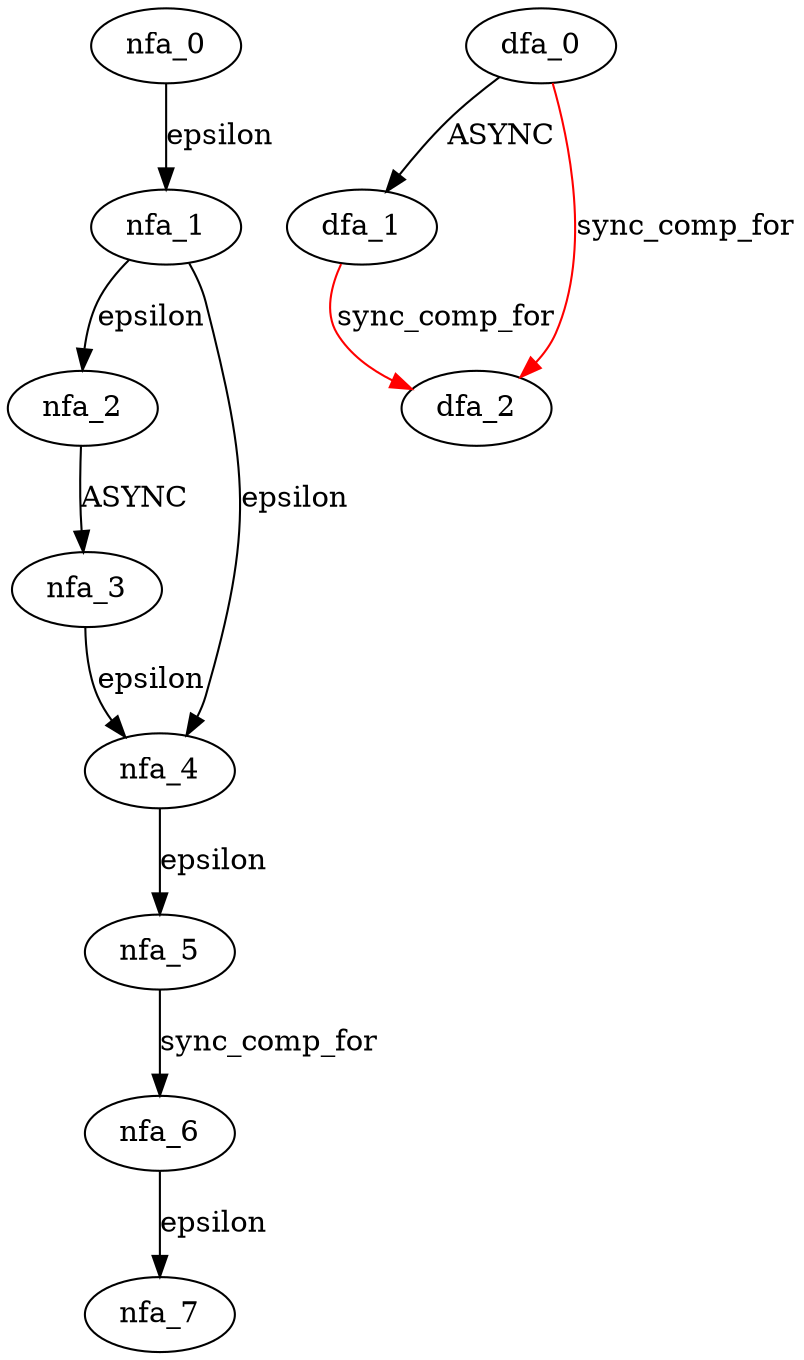 digraph comp_for {
 subgraph comp_for_nfa {
  nfa_0->nfa_1[label=epsilon]
  nfa_1->nfa_2[label=epsilon]
  nfa_2->nfa_3[label=ASYNC]
  nfa_3->nfa_4[label=epsilon]
  nfa_4->nfa_5[label=epsilon]
  nfa_5->nfa_6[label=sync_comp_for]
  nfa_6->nfa_7[label=epsilon]
  nfa_1->nfa_4[label=epsilon]
  }
 subgraph comp_for_dfa {
  dfa_0->dfa_1[label=ASYNC]
  dfa_1->dfa_2[label=sync_comp_for,color=red]
  dfa_0->dfa_2[label=sync_comp_for,color=red]
  }
}
